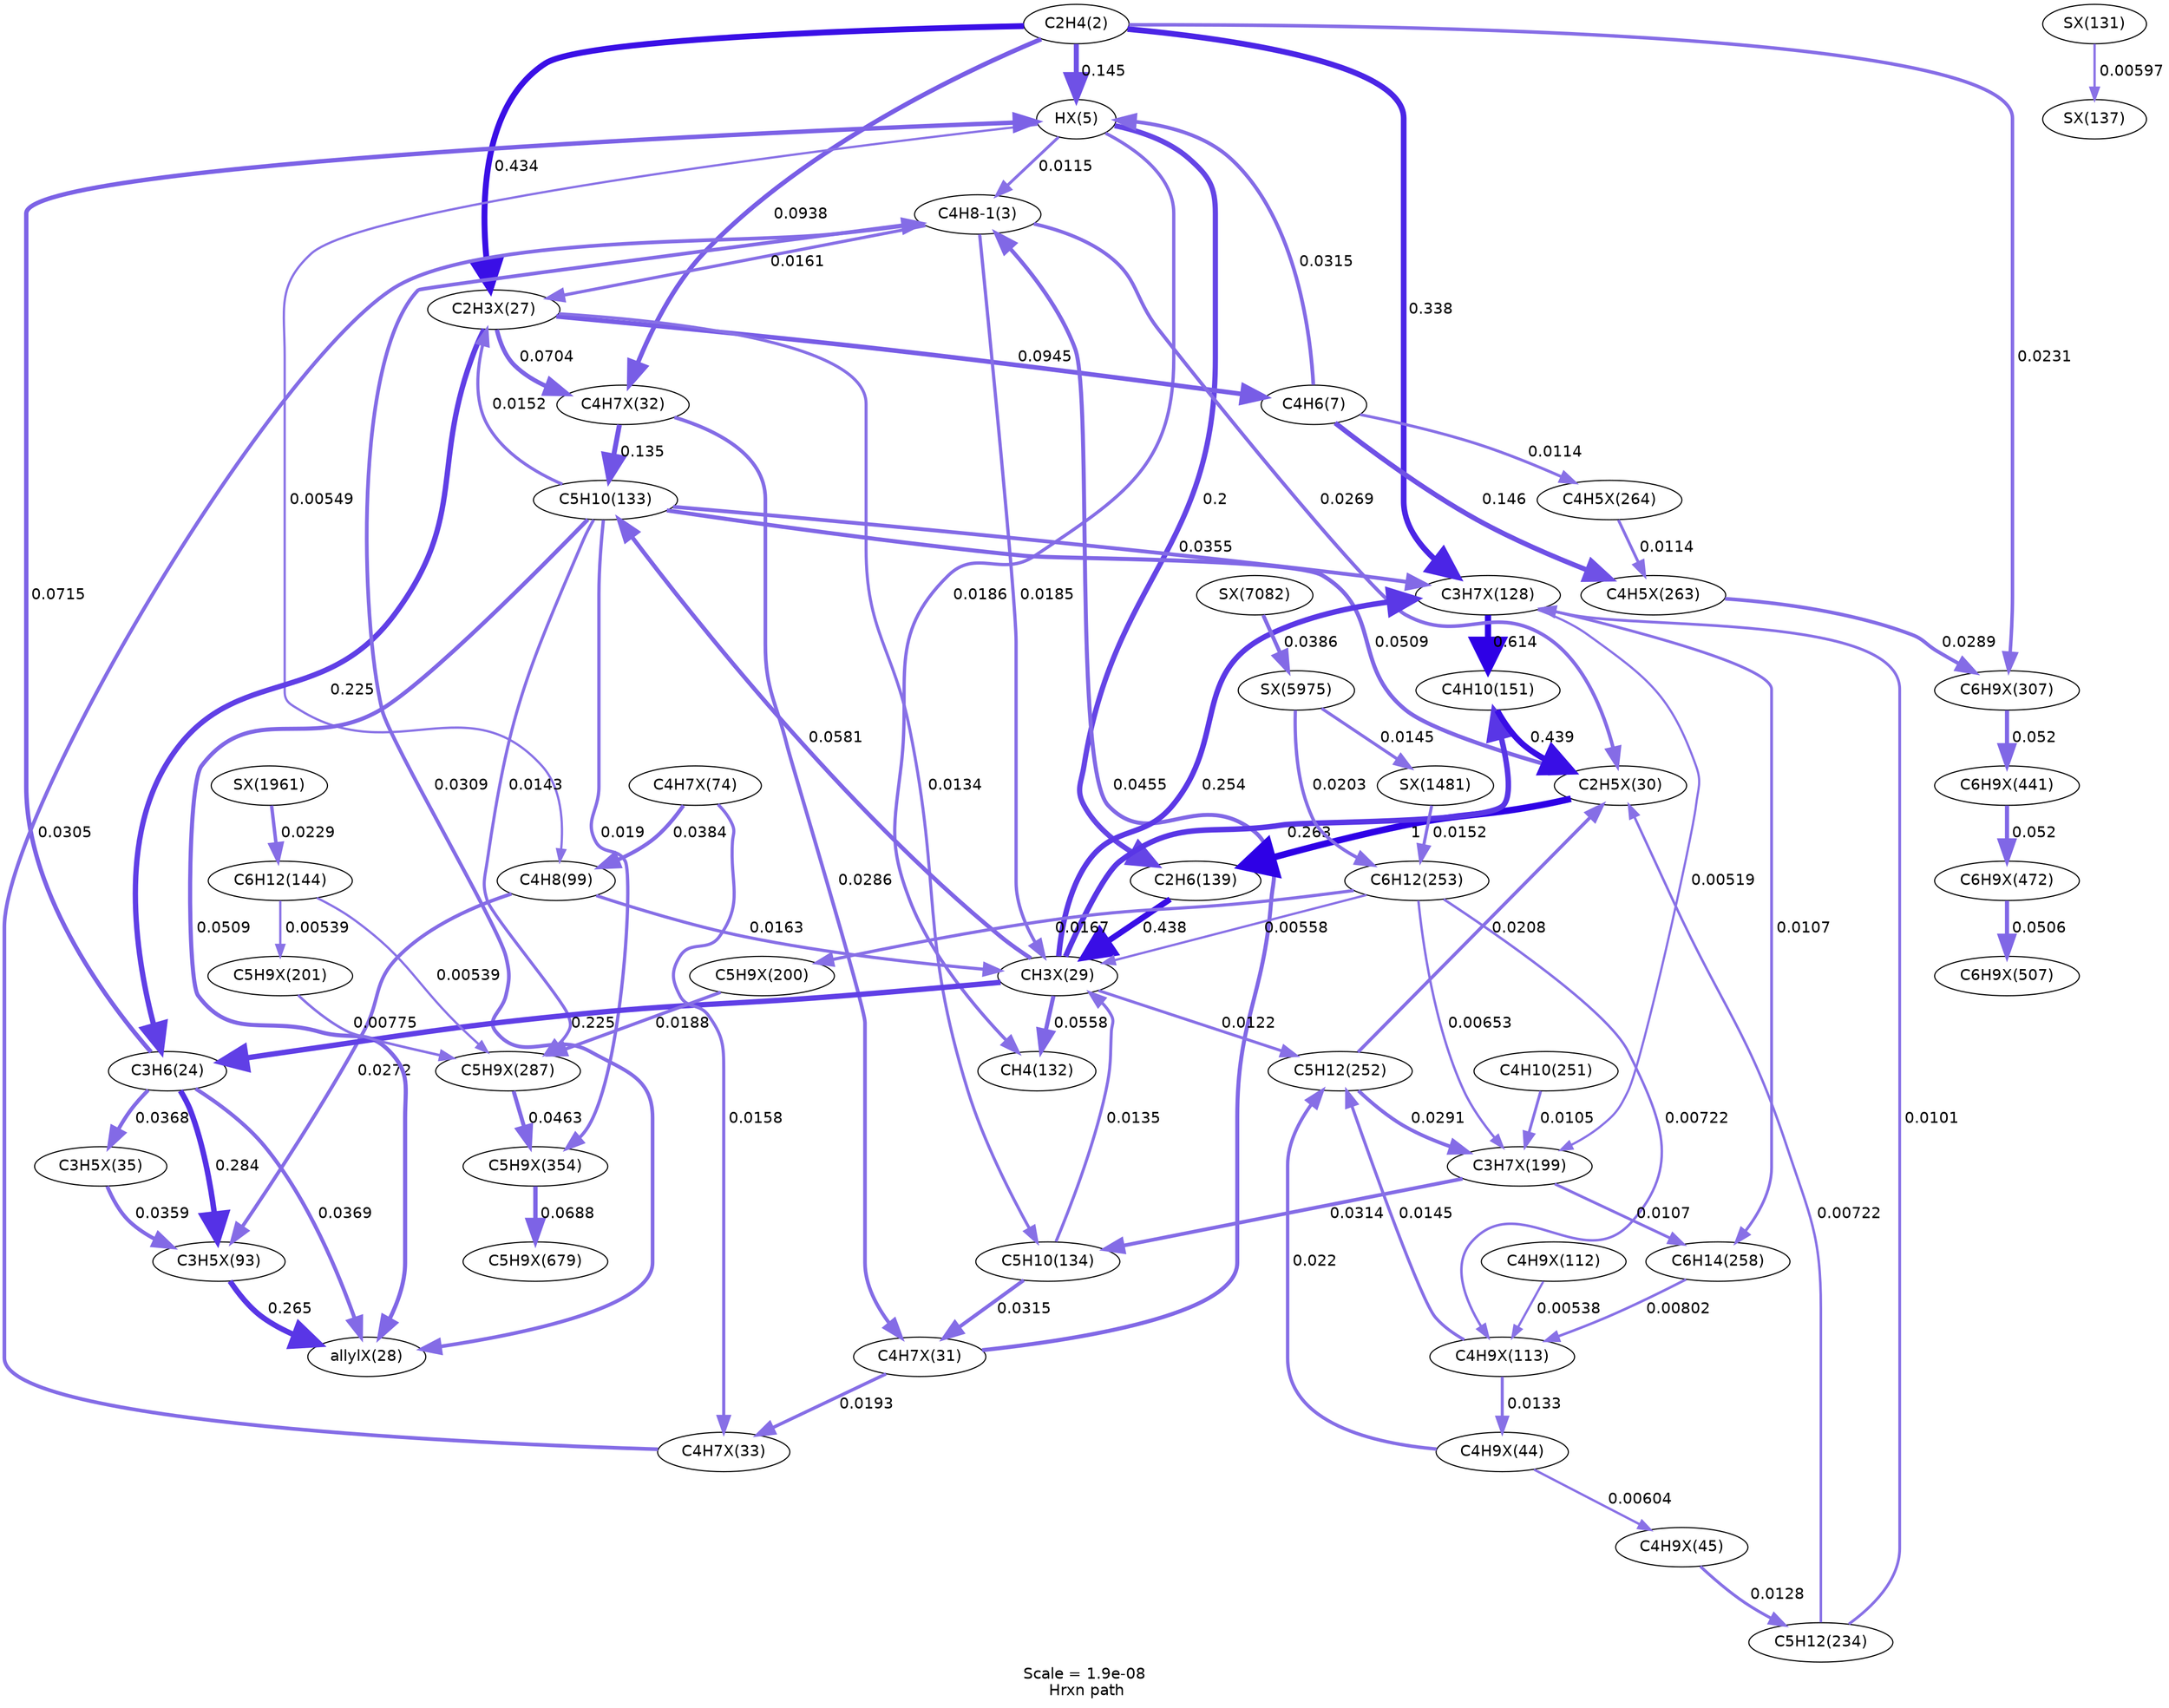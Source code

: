 digraph reaction_paths {
center=1;
s5 -> s107[fontname="Helvetica", style="setlinewidth(4.54)", arrowsize=2.27, color="0.7, 0.645, 0.9"
, label=" 0.145"];
s5 -> s108[fontname="Helvetica", style="setlinewidth(5.37)", arrowsize=2.69, color="0.7, 0.934, 0.9"
, label=" 0.434"];
s5 -> s113[fontname="Helvetica", style="setlinewidth(4.21)", arrowsize=2.11, color="0.7, 0.594, 0.9"
, label=" 0.0938"];
s5 -> s128[fontname="Helvetica", style="setlinewidth(5.18)", arrowsize=2.59, color="0.7, 0.838, 0.9"
, label=" 0.338"];
s5 -> s163[fontname="Helvetica", style="setlinewidth(3.16)", arrowsize=1.58, color="0.7, 0.523, 0.9"
, label=" 0.0231"];
s107 -> s6[fontname="Helvetica", style="setlinewidth(2.63)", arrowsize=1.32, color="0.7, 0.512, 0.9"
, label=" 0.0115"];
s107 -> s11[fontname="Helvetica", style="setlinewidth(2.07)", arrowsize=1.04, color="0.7, 0.505, 0.9"
, label=" 0.00549"];
s107 -> s15[fontname="Helvetica", style="setlinewidth(4.78)", arrowsize=2.39, color="0.7, 0.7, 0.9"
, label=" 0.2"];
s9 -> s107[fontname="Helvetica", style="setlinewidth(4.01)", arrowsize=2, color="0.7, 0.572, 0.9"
, label=" 0.0715"];
s107 -> s12[fontname="Helvetica", style="setlinewidth(2.99)", arrowsize=1.5, color="0.7, 0.519, 0.9"
, label=" 0.0186"];
s8 -> s107[fontname="Helvetica", style="setlinewidth(3.39)", arrowsize=1.69, color="0.7, 0.532, 0.9"
, label=" 0.0315"];
s6 -> s108[fontname="Helvetica", style="setlinewidth(2.88)", arrowsize=1.44, color="0.7, 0.516, 0.9"
, label=" 0.0161"];
s108 -> s113[fontname="Helvetica", style="setlinewidth(4)", arrowsize=2, color="0.7, 0.57, 0.9"
, label=" 0.0704"];
s108 -> s9[fontname="Helvetica", style="setlinewidth(4.87)", arrowsize=2.44, color="0.7, 0.725, 0.9"
, label=" 0.225"];
s108 -> s8[fontname="Helvetica", style="setlinewidth(4.22)", arrowsize=2.11, color="0.7, 0.595, 0.9"
, label=" 0.0945"];
s13 -> s108[fontname="Helvetica", style="setlinewidth(2.84)", arrowsize=1.42, color="0.7, 0.515, 0.9"
, label=" 0.0152"];
s108 -> s14[fontname="Helvetica", style="setlinewidth(2.75)", arrowsize=1.37, color="0.7, 0.513, 0.9"
, label=" 0.0134"];
s112 -> s6[fontname="Helvetica", style="setlinewidth(3.67)", arrowsize=1.83, color="0.7, 0.545, 0.9"
, label=" 0.0455"];
s114 -> s6[fontname="Helvetica", style="setlinewidth(3.37)", arrowsize=1.68, color="0.7, 0.531, 0.9"
, label=" 0.0305"];
s6 -> s111[fontname="Helvetica", style="setlinewidth(3.27)", arrowsize=1.64, color="0.7, 0.527, 0.9"
, label=" 0.0269"];
s6 -> s110[fontname="Helvetica", style="setlinewidth(2.99)", arrowsize=1.49, color="0.7, 0.519, 0.9"
, label=" 0.0185"];
s6 -> s109[fontname="Helvetica", style="setlinewidth(3.37)", arrowsize=1.69, color="0.7, 0.531, 0.9"
, label=" 0.0309"];
s113 -> s112[fontname="Helvetica", style="setlinewidth(3.32)", arrowsize=1.66, color="0.7, 0.529, 0.9"
, label=" 0.0286"];
s113 -> s13[fontname="Helvetica", style="setlinewidth(4.49)", arrowsize=2.25, color="0.7, 0.635, 0.9"
, label=" 0.135"];
s112 -> s114[fontname="Helvetica", style="setlinewidth(3.02)", arrowsize=1.51, color="0.7, 0.519, 0.9"
, label=" 0.0193"];
s14 -> s112[fontname="Helvetica", style="setlinewidth(3.39)", arrowsize=1.69, color="0.7, 0.531, 0.9"
, label=" 0.0315"];
s123 -> s114[fontname="Helvetica", style="setlinewidth(2.87)", arrowsize=1.43, color="0.7, 0.516, 0.9"
, label=" 0.0158"];
s123 -> s11[fontname="Helvetica", style="setlinewidth(3.54)", arrowsize=1.77, color="0.7, 0.538, 0.9"
, label=" 0.0384"];
s11 -> s110[fontname="Helvetica", style="setlinewidth(2.89)", arrowsize=1.45, color="0.7, 0.516, 0.9"
, label=" 0.0163"];
s11 -> s124[fontname="Helvetica", style="setlinewidth(3.28)", arrowsize=1.64, color="0.7, 0.527, 0.9"
, label=" 0.0272"];
s111 -> s15[fontname="Helvetica", style="setlinewidth(6)", arrowsize=3, color="0.7, 1.5, 0.9"
, label=" 1"];
s18 -> s111[fontname="Helvetica", style="setlinewidth(5.38)", arrowsize=2.69, color="0.7, 0.939, 0.9"
, label=" 0.439"];
s13 -> s111[fontname="Helvetica", style="setlinewidth(3.75)", arrowsize=1.88, color="0.7, 0.551, 0.9"
, label=" 0.0509"];
s20 -> s111[fontname="Helvetica", style="setlinewidth(2.28)", arrowsize=1.14, color="0.7, 0.507, 0.9"
, label=" 0.00722"];
s24 -> s111[fontname="Helvetica", style="setlinewidth(3.08)", arrowsize=1.54, color="0.7, 0.521, 0.9"
, label=" 0.0208"];
s15 -> s110[fontname="Helvetica", style="setlinewidth(5.38)", arrowsize=2.69, color="0.7, 0.938, 0.9"
, label=" 0.438"];
s110 -> s9[fontname="Helvetica", style="setlinewidth(4.87)", arrowsize=2.44, color="0.7, 0.725, 0.9"
, label=" 0.225"];
s110 -> s12[fontname="Helvetica", style="setlinewidth(3.82)", arrowsize=1.91, color="0.7, 0.556, 0.9"
, label=" 0.0558"];
s110 -> s128[fontname="Helvetica", style="setlinewidth(4.96)", arrowsize=2.48, color="0.7, 0.754, 0.9"
, label=" 0.254"];
s110 -> s18[fontname="Helvetica", style="setlinewidth(4.99)", arrowsize=2.5, color="0.7, 0.763, 0.9"
, label=" 0.263"];
s110 -> s13[fontname="Helvetica", style="setlinewidth(3.85)", arrowsize=1.93, color="0.7, 0.558, 0.9"
, label=" 0.0581"];
s14 -> s110[fontname="Helvetica", style="setlinewidth(2.75)", arrowsize=1.37, color="0.7, 0.513, 0.9"
, label=" 0.0135"];
s110 -> s24[fontname="Helvetica", style="setlinewidth(2.67)", arrowsize=1.34, color="0.7, 0.512, 0.9"
, label=" 0.0122"];
s25 -> s110[fontname="Helvetica", style="setlinewidth(2.08)", arrowsize=1.04, color="0.7, 0.506, 0.9"
, label=" 0.00558"];
s124 -> s109[fontname="Helvetica", style="setlinewidth(5)", arrowsize=2.5, color="0.7, 0.765, 0.9"
, label=" 0.265"];
s9 -> s109[fontname="Helvetica", style="setlinewidth(3.51)", arrowsize=1.75, color="0.7, 0.537, 0.9"
, label=" 0.0369"];
s13 -> s109[fontname="Helvetica", style="setlinewidth(3.75)", arrowsize=1.88, color="0.7, 0.551, 0.9"
, label=" 0.0509"];
s116 -> s124[fontname="Helvetica", style="setlinewidth(3.49)", arrowsize=1.74, color="0.7, 0.536, 0.9"
, label=" 0.0359"];
s9 -> s124[fontname="Helvetica", style="setlinewidth(5.05)", arrowsize=2.52, color="0.7, 0.784, 0.9"
, label=" 0.284"];
s9 -> s116[fontname="Helvetica", style="setlinewidth(3.51)", arrowsize=1.75, color="0.7, 0.537, 0.9"
, label=" 0.0368"];
s128 -> s139[fontname="Helvetica", style="setlinewidth(2.03)", arrowsize=1.01, color="0.7, 0.505, 0.9"
, label=" 0.00519"];
s128 -> s18[fontname="Helvetica", style="setlinewidth(5.63)", arrowsize=2.82, color="0.7, 1.11, 0.9"
, label=" 0.614"];
s13 -> s128[fontname="Helvetica", style="setlinewidth(3.48)", arrowsize=1.74, color="0.7, 0.536, 0.9"
, label=" 0.0355"];
s128 -> s26[fontname="Helvetica", style="setlinewidth(2.57)", arrowsize=1.29, color="0.7, 0.511, 0.9"
, label=" 0.0107"];
s20 -> s128[fontname="Helvetica", style="setlinewidth(2.53)", arrowsize=1.27, color="0.7, 0.51, 0.9"
, label=" 0.0101"];
s23 -> s139[fontname="Helvetica", style="setlinewidth(2.56)", arrowsize=1.28, color="0.7, 0.511, 0.9"
, label=" 0.0105"];
s139 -> s14[fontname="Helvetica", style="setlinewidth(3.39)", arrowsize=1.69, color="0.7, 0.531, 0.9"
, label=" 0.0314"];
s139 -> s26[fontname="Helvetica", style="setlinewidth(2.57)", arrowsize=1.29, color="0.7, 0.511, 0.9"
, label=" 0.0107"];
s24 -> s139[fontname="Helvetica", style="setlinewidth(3.33)", arrowsize=1.67, color="0.7, 0.529, 0.9"
, label=" 0.0291"];
s25 -> s139[fontname="Helvetica", style="setlinewidth(2.2)", arrowsize=1.1, color="0.7, 0.507, 0.9"
, label=" 0.00653"];
s8 -> s159[fontname="Helvetica", style="setlinewidth(4.55)", arrowsize=2.27, color="0.7, 0.646, 0.9"
, label=" 0.146"];
s8 -> s160[fontname="Helvetica", style="setlinewidth(2.62)", arrowsize=1.31, color="0.7, 0.511, 0.9"
, label=" 0.0114"];
s160 -> s159[fontname="Helvetica", style="setlinewidth(2.62)", arrowsize=1.31, color="0.7, 0.511, 0.9"
, label=" 0.0114"];
s159 -> s163[fontname="Helvetica", style="setlinewidth(3.32)", arrowsize=1.66, color="0.7, 0.529, 0.9"
, label=" 0.0289"];
s13 -> s164[fontname="Helvetica", style="setlinewidth(3.01)", arrowsize=1.5, color="0.7, 0.519, 0.9"
, label=" 0.019"];
s13 -> s161[fontname="Helvetica", style="setlinewidth(2.79)", arrowsize=1.4, color="0.7, 0.514, 0.9"
, label=" 0.0143"];
s163 -> s176[fontname="Helvetica", style="setlinewidth(3.77)", arrowsize=1.88, color="0.7, 0.552, 0.9"
, label=" 0.052"];
s176 -> s177[fontname="Helvetica", style="setlinewidth(3.77)", arrowsize=1.88, color="0.7, 0.552, 0.9"
, label=" 0.052"];
s177 -> s178[fontname="Helvetica", style="setlinewidth(3.75)", arrowsize=1.87, color="0.7, 0.551, 0.9"
, label=" 0.0506"];
s161 -> s164[fontname="Helvetica", style="setlinewidth(3.68)", arrowsize=1.84, color="0.7, 0.546, 0.9"
, label=" 0.0463"];
s164 -> s182[fontname="Helvetica", style="setlinewidth(3.98)", arrowsize=1.99, color="0.7, 0.569, 0.9"
, label=" 0.0688"];
s140 -> s161[fontname="Helvetica", style="setlinewidth(3)", arrowsize=1.5, color="0.7, 0.519, 0.9"
, label=" 0.0188"];
s141 -> s161[fontname="Helvetica", style="setlinewidth(2.33)", arrowsize=1.17, color="0.7, 0.508, 0.9"
, label=" 0.00775"];
s16 -> s161[fontname="Helvetica", style="setlinewidth(2.06)", arrowsize=1.03, color="0.7, 0.505, 0.9"
, label=" 0.00539"];
s25 -> s140[fontname="Helvetica", style="setlinewidth(2.91)", arrowsize=1.46, color="0.7, 0.517, 0.9"
, label=" 0.0167"];
s16 -> s141[fontname="Helvetica", style="setlinewidth(2.06)", arrowsize=1.03, color="0.7, 0.505, 0.9"
, label=" 0.00539"];
s26 -> s126[fontname="Helvetica", style="setlinewidth(2.36)", arrowsize=1.18, color="0.7, 0.508, 0.9"
, label=" 0.00802"];
s131 -> s132[fontname="Helvetica", style="setlinewidth(2.13)", arrowsize=1.07, color="0.7, 0.506, 0.9"
, label=" 0.00597"];
s117 -> s118[fontname="Helvetica", style="setlinewidth(2.14)", arrowsize=1.07, color="0.7, 0.506, 0.9"
, label=" 0.00604"];
s126 -> s117[fontname="Helvetica", style="setlinewidth(2.74)", arrowsize=1.37, color="0.7, 0.513, 0.9"
, label=" 0.0133"];
s117 -> s24[fontname="Helvetica", style="setlinewidth(3.12)", arrowsize=1.56, color="0.7, 0.522, 0.9"
, label=" 0.022"];
s118 -> s20[fontname="Helvetica", style="setlinewidth(2.71)", arrowsize=1.36, color="0.7, 0.513, 0.9"
, label=" 0.0128"];
s125 -> s126[fontname="Helvetica", style="setlinewidth(2.06)", arrowsize=1.03, color="0.7, 0.505, 0.9"
, label=" 0.00538"];
s126 -> s24[fontname="Helvetica", style="setlinewidth(2.81)", arrowsize=1.4, color="0.7, 0.515, 0.9"
, label=" 0.0145"];
s25 -> s126[fontname="Helvetica", style="setlinewidth(2.28)", arrowsize=1.14, color="0.7, 0.507, 0.9"
, label=" 0.00722"];
s269 -> s16[fontname="Helvetica", style="setlinewidth(3.15)", arrowsize=1.57, color="0.7, 0.523, 0.9"
, label=" 0.0229"];
s227 -> s25[fontname="Helvetica", style="setlinewidth(2.84)", arrowsize=1.42, color="0.7, 0.515, 0.9"
, label=" 0.0152"];
s299 -> s25[fontname="Helvetica", style="setlinewidth(3.06)", arrowsize=1.53, color="0.7, 0.52, 0.9"
, label=" 0.0203"];
s299 -> s227[fontname="Helvetica", style="setlinewidth(2.8)", arrowsize=1.4, color="0.7, 0.515, 0.9"
, label=" 0.0145"];
s306 -> s299[fontname="Helvetica", style="setlinewidth(3.54)", arrowsize=1.77, color="0.7, 0.539, 0.9"
, label=" 0.0386"];
s5 [ fontname="Helvetica", label="C2H4(2)"];
s6 [ fontname="Helvetica", label="C4H8-1(3)"];
s8 [ fontname="Helvetica", label="C4H6(7)"];
s9 [ fontname="Helvetica", label="C3H6(24)"];
s11 [ fontname="Helvetica", label="C4H8(99)"];
s12 [ fontname="Helvetica", label="CH4(132)"];
s13 [ fontname="Helvetica", label="C5H10(133)"];
s14 [ fontname="Helvetica", label="C5H10(134)"];
s15 [ fontname="Helvetica", label="C2H6(139)"];
s16 [ fontname="Helvetica", label="C6H12(144)"];
s18 [ fontname="Helvetica", label="C4H10(151)"];
s20 [ fontname="Helvetica", label="C5H12(234)"];
s23 [ fontname="Helvetica", label="C4H10(251)"];
s24 [ fontname="Helvetica", label="C5H12(252)"];
s25 [ fontname="Helvetica", label="C6H12(253)"];
s26 [ fontname="Helvetica", label="C6H14(258)"];
s107 [ fontname="Helvetica", label="HX(5)"];
s108 [ fontname="Helvetica", label="C2H3X(27)"];
s109 [ fontname="Helvetica", label="allylX(28)"];
s110 [ fontname="Helvetica", label="CH3X(29)"];
s111 [ fontname="Helvetica", label="C2H5X(30)"];
s112 [ fontname="Helvetica", label="C4H7X(31)"];
s113 [ fontname="Helvetica", label="C4H7X(32)"];
s114 [ fontname="Helvetica", label="C4H7X(33)"];
s116 [ fontname="Helvetica", label="C3H5X(35)"];
s117 [ fontname="Helvetica", label="C4H9X(44)"];
s118 [ fontname="Helvetica", label="C4H9X(45)"];
s123 [ fontname="Helvetica", label="C4H7X(74)"];
s124 [ fontname="Helvetica", label="C3H5X(93)"];
s125 [ fontname="Helvetica", label="C4H9X(112)"];
s126 [ fontname="Helvetica", label="C4H9X(113)"];
s128 [ fontname="Helvetica", label="C3H7X(128)"];
s131 [ fontname="Helvetica", label="SX(131)"];
s132 [ fontname="Helvetica", label="SX(137)"];
s139 [ fontname="Helvetica", label="C3H7X(199)"];
s140 [ fontname="Helvetica", label="C5H9X(200)"];
s141 [ fontname="Helvetica", label="C5H9X(201)"];
s159 [ fontname="Helvetica", label="C4H5X(263)"];
s160 [ fontname="Helvetica", label="C4H5X(264)"];
s161 [ fontname="Helvetica", label="C5H9X(287)"];
s163 [ fontname="Helvetica", label="C6H9X(307)"];
s164 [ fontname="Helvetica", label="C5H9X(354)"];
s176 [ fontname="Helvetica", label="C6H9X(441)"];
s177 [ fontname="Helvetica", label="C6H9X(472)"];
s178 [ fontname="Helvetica", label="C6H9X(507)"];
s182 [ fontname="Helvetica", label="C5H9X(679)"];
s227 [ fontname="Helvetica", label="SX(1481)"];
s269 [ fontname="Helvetica", label="SX(1961)"];
s299 [ fontname="Helvetica", label="SX(5975)"];
s306 [ fontname="Helvetica", label="SX(7082)"];
 label = "Scale = 1.9e-08\l Hrxn path";
 fontname = "Helvetica";
}
